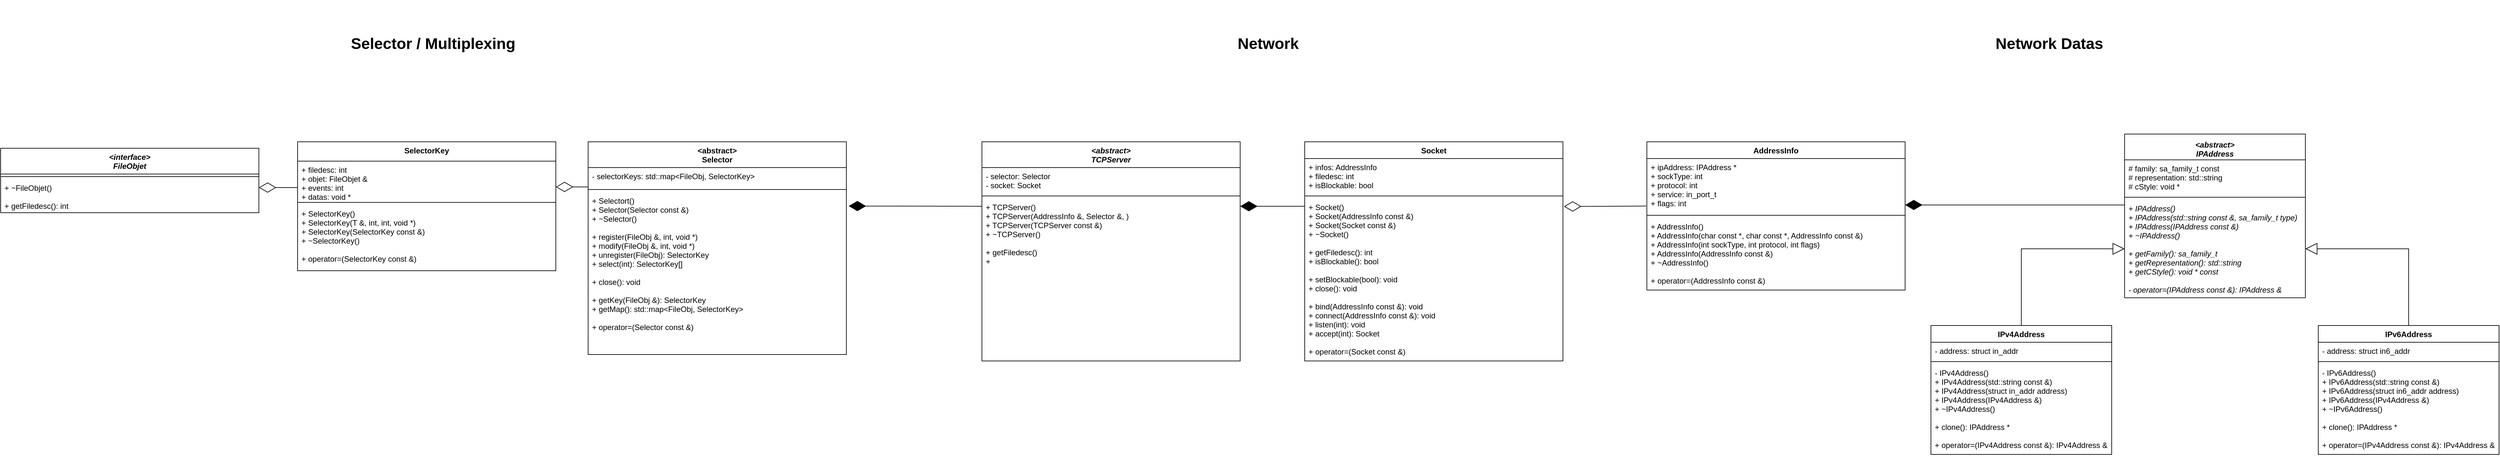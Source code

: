 <mxfile version="16.2.2" type="gitlab">
  <diagram name="Page-1" id="929967ad-93f9-6ef4-fab6-5d389245f69c">
    <mxGraphModel dx="4230" dy="405" grid="1" gridSize="10" guides="1" tooltips="1" connect="1" arrows="1" fold="1" page="1" pageScale="1.5" pageWidth="1169" pageHeight="826" background="none" math="0" shadow="0">
      <root>
        <mxCell id="0" style=";html=1;" />
        <mxCell id="1" style=";html=1;" parent="0" />
        <mxCell id="9g8wFQ5CI78rzDATGCAP-6" value="&lt;abstract&gt;&#xa;IPAddress" style="swimlane;fontStyle=3;align=center;verticalAlign=bottom;childLayout=stackLayout;horizontal=1;startSize=40;horizontalStack=0;resizeParent=1;resizeParentMax=0;resizeLast=0;collapsible=1;marginBottom=0;" parent="1" vertex="1">
          <mxGeometry x="780" y="228" width="280" height="254" as="geometry">
            <mxRectangle x="780" y="240" width="100" height="26" as="alternateBounds" />
          </mxGeometry>
        </mxCell>
        <mxCell id="9g8wFQ5CI78rzDATGCAP-7" value="# family: sa_family_t const&#xa;# representation: std::string&#xa;# cStyle: void *&#xa;" style="text;strokeColor=none;fillColor=none;align=left;verticalAlign=top;spacingLeft=4;spacingRight=4;overflow=hidden;rotatable=0;points=[[0,0.5],[1,0.5]];portConstraint=eastwest;" parent="9g8wFQ5CI78rzDATGCAP-6" vertex="1">
          <mxGeometry y="40" width="280" height="54" as="geometry" />
        </mxCell>
        <mxCell id="9g8wFQ5CI78rzDATGCAP-8" value="" style="line;strokeWidth=1;fillColor=none;align=left;verticalAlign=middle;spacingTop=-1;spacingLeft=3;spacingRight=3;rotatable=0;labelPosition=right;points=[];portConstraint=eastwest;" parent="9g8wFQ5CI78rzDATGCAP-6" vertex="1">
          <mxGeometry y="94" width="280" height="8" as="geometry" />
        </mxCell>
        <mxCell id="9g8wFQ5CI78rzDATGCAP-9" value="+ IPAddress()&#xa;+ IPAddress(std::string const &amp;, sa_family_t type)&#xa;+ IPAddress(IPAddress const &amp;)&#xa;+ ~IPAddress()&#xa;&#xa;+ getFamily(): sa_family_t&#xa;+ getRepresentation(): std::string&#xa;+ getCStyle(): void * const&#xa;&#xa;- operator=(IPAddress const &amp;): IPAddress &amp;" style="text;strokeColor=none;fillColor=none;align=left;verticalAlign=top;spacingLeft=4;spacingRight=4;overflow=hidden;rotatable=0;points=[[0,0.5],[1,0.5]];portConstraint=eastwest;fontStyle=2" parent="9g8wFQ5CI78rzDATGCAP-6" vertex="1">
          <mxGeometry y="102" width="280" height="152" as="geometry" />
        </mxCell>
        <mxCell id="9g8wFQ5CI78rzDATGCAP-27" value="" style="endArrow=block;endSize=16;endFill=0;html=1;rounded=0;exitX=0.5;exitY=0;exitDx=0;exitDy=0;entryX=0;entryY=0.5;entryDx=0;entryDy=0;" parent="1" target="9g8wFQ5CI78rzDATGCAP-9" edge="1">
          <mxGeometry width="160" relative="1" as="geometry">
            <mxPoint x="620" y="525" as="sourcePoint" />
            <mxPoint x="750" y="450" as="targetPoint" />
            <Array as="points">
              <mxPoint x="620" y="419" />
              <mxPoint x="620" y="406" />
            </Array>
          </mxGeometry>
        </mxCell>
        <mxCell id="9g8wFQ5CI78rzDATGCAP-28" value="" style="endArrow=block;endSize=16;endFill=0;html=1;rounded=0;entryX=1;entryY=0.5;entryDx=0;entryDy=0;exitX=0.5;exitY=0;exitDx=0;exitDy=0;" parent="1" target="9g8wFQ5CI78rzDATGCAP-9" edge="1">
          <mxGeometry width="160" relative="1" as="geometry">
            <mxPoint x="1220" y="525" as="sourcePoint" />
            <mxPoint x="1380" y="419" as="targetPoint" />
            <Array as="points">
              <mxPoint x="1220" y="406" />
            </Array>
          </mxGeometry>
        </mxCell>
        <mxCell id="wqd82JeTupFohGKB9hLJ-1" value="AddressInfo" style="swimlane;fontStyle=1;align=center;verticalAlign=top;childLayout=stackLayout;horizontal=1;startSize=26;horizontalStack=0;resizeParent=1;resizeParentMax=0;resizeLast=0;collapsible=1;marginBottom=0;" parent="1" vertex="1">
          <mxGeometry x="40" y="240" width="400" height="230" as="geometry" />
        </mxCell>
        <mxCell id="wqd82JeTupFohGKB9hLJ-2" value="+ ipAddress: IPAddress *&#xa;+ sockType: int&#xa;+ protocol: int&#xa;+ service: in_port_t&#xa;+ flags: int" style="text;strokeColor=none;fillColor=none;align=left;verticalAlign=top;spacingLeft=4;spacingRight=4;overflow=hidden;rotatable=0;points=[[0,0.5],[1,0.5]];portConstraint=eastwest;direction=south;" parent="wqd82JeTupFohGKB9hLJ-1" vertex="1">
          <mxGeometry y="26" width="400" height="84" as="geometry" />
        </mxCell>
        <mxCell id="wqd82JeTupFohGKB9hLJ-3" value="" style="line;strokeWidth=1;fillColor=none;align=left;verticalAlign=middle;spacingTop=-1;spacingLeft=3;spacingRight=3;rotatable=0;labelPosition=right;points=[];portConstraint=eastwest;" parent="wqd82JeTupFohGKB9hLJ-1" vertex="1">
          <mxGeometry y="110" width="400" height="8" as="geometry" />
        </mxCell>
        <mxCell id="wqd82JeTupFohGKB9hLJ-4" value="+ AddressInfo()&#xa;+ AddressInfo(char const *, char const *, AddressInfo const &amp;)&#xa;+ AddressInfo(int sockType, int protocol, int flags)&#xa;+ AddressInfo(AddressInfo const &amp;)&#xa;+ ~AddressInfo()&#xa;&#xa;+ operator=(AddressInfo const &amp;)" style="text;strokeColor=none;fillColor=none;align=left;verticalAlign=top;spacingLeft=4;spacingRight=4;overflow=hidden;rotatable=0;points=[[0,0.5],[1,0.5]];portConstraint=eastwest;fontStyle=0" parent="wqd82JeTupFohGKB9hLJ-1" vertex="1">
          <mxGeometry y="118" width="400" height="112" as="geometry" />
        </mxCell>
        <mxCell id="wqd82JeTupFohGKB9hLJ-8" value="" style="endArrow=diamondThin;endFill=1;endSize=24;html=1;rounded=0;" parent="1" edge="1">
          <mxGeometry width="160" relative="1" as="geometry">
            <mxPoint x="780" y="338" as="sourcePoint" />
            <mxPoint x="440" y="338" as="targetPoint" />
            <Array as="points" />
          </mxGeometry>
        </mxCell>
        <mxCell id="xDVPMbtAb4q54fRRfa8R-3" value="IPv4Address" style="swimlane;fontStyle=1;align=center;verticalAlign=top;childLayout=stackLayout;horizontal=1;startSize=26;horizontalStack=0;resizeParent=1;resizeParentMax=0;resizeLast=0;collapsible=1;marginBottom=0;" parent="1" vertex="1">
          <mxGeometry x="480" y="525" width="280" height="200" as="geometry" />
        </mxCell>
        <mxCell id="xDVPMbtAb4q54fRRfa8R-4" value="- address: struct in_addr" style="text;strokeColor=none;fillColor=none;align=left;verticalAlign=top;spacingLeft=4;spacingRight=4;overflow=hidden;rotatable=0;points=[[0,0.5],[1,0.5]];portConstraint=eastwest;" parent="xDVPMbtAb4q54fRRfa8R-3" vertex="1">
          <mxGeometry y="26" width="280" height="26" as="geometry" />
        </mxCell>
        <mxCell id="xDVPMbtAb4q54fRRfa8R-5" value="" style="line;strokeWidth=1;fillColor=none;align=left;verticalAlign=middle;spacingTop=-1;spacingLeft=3;spacingRight=3;rotatable=0;labelPosition=right;points=[];portConstraint=eastwest;" parent="xDVPMbtAb4q54fRRfa8R-3" vertex="1">
          <mxGeometry y="52" width="280" height="8" as="geometry" />
        </mxCell>
        <mxCell id="xDVPMbtAb4q54fRRfa8R-6" value="- IPv4Address()&#xa;+ IPv4Address(std::string const &amp;)&#xa;+ IPv4Address(struct in_addr address)&#xa;+ IPv4Address(IPv4Address &amp;)&#xa;+ ~IPv4Address()&#xa;&#xa;+ clone(): IPAddress *&#xa;&#xa;+ operator=(IPv4Address const &amp;): IPv4Address &amp;&#xa;" style="text;strokeColor=none;fillColor=none;align=left;verticalAlign=top;spacingLeft=4;spacingRight=4;overflow=hidden;rotatable=0;points=[[0,0.5],[1,0.5]];portConstraint=eastwest;" parent="xDVPMbtAb4q54fRRfa8R-3" vertex="1">
          <mxGeometry y="60" width="280" height="140" as="geometry" />
        </mxCell>
        <mxCell id="xDVPMbtAb4q54fRRfa8R-7" value="IPv6Address" style="swimlane;fontStyle=1;align=center;verticalAlign=top;childLayout=stackLayout;horizontal=1;startSize=26;horizontalStack=0;resizeParent=1;resizeParentMax=0;resizeLast=0;collapsible=1;marginBottom=0;" parent="1" vertex="1">
          <mxGeometry x="1080" y="525" width="280" height="200" as="geometry" />
        </mxCell>
        <mxCell id="xDVPMbtAb4q54fRRfa8R-8" value="- address: struct in6_addr" style="text;strokeColor=none;fillColor=none;align=left;verticalAlign=top;spacingLeft=4;spacingRight=4;overflow=hidden;rotatable=0;points=[[0,0.5],[1,0.5]];portConstraint=eastwest;" parent="xDVPMbtAb4q54fRRfa8R-7" vertex="1">
          <mxGeometry y="26" width="280" height="26" as="geometry" />
        </mxCell>
        <mxCell id="xDVPMbtAb4q54fRRfa8R-9" value="" style="line;strokeWidth=1;fillColor=none;align=left;verticalAlign=middle;spacingTop=-1;spacingLeft=3;spacingRight=3;rotatable=0;labelPosition=right;points=[];portConstraint=eastwest;" parent="xDVPMbtAb4q54fRRfa8R-7" vertex="1">
          <mxGeometry y="52" width="280" height="8" as="geometry" />
        </mxCell>
        <mxCell id="xDVPMbtAb4q54fRRfa8R-10" value="- IPv6Address()&#xa;+ IPv6Address(std::string const &amp;)&#xa;+ IPv6Address(struct in6_addr address)&#xa;+ IPv6Address(IPv4Address &amp;)&#xa;+ ~IPv6Address()&#xa;&#xa;+ clone(): IPAddress *&#xa;&#xa;+ operator=(IPv4Address const &amp;): IPv4Address &amp;&#xa;" style="text;strokeColor=none;fillColor=none;align=left;verticalAlign=top;spacingLeft=4;spacingRight=4;overflow=hidden;rotatable=0;points=[[0,0.5],[1,0.5]];portConstraint=eastwest;" parent="xDVPMbtAb4q54fRRfa8R-7" vertex="1">
          <mxGeometry y="60" width="280" height="140" as="geometry" />
        </mxCell>
        <mxCell id="j3VYzS4IDnfipmHzvKG--1" value="Socket" style="swimlane;fontStyle=1;align=center;verticalAlign=top;childLayout=stackLayout;horizontal=1;startSize=26;horizontalStack=0;resizeParent=1;resizeParentMax=0;resizeLast=0;collapsible=1;marginBottom=0;" parent="1" vertex="1">
          <mxGeometry x="-490" y="240" width="400" height="340" as="geometry" />
        </mxCell>
        <mxCell id="j3VYzS4IDnfipmHzvKG--2" value="+ infos: AddressInfo&#xa;+ filedesc: int&#xa;+ isBlockable: bool&#xa;" style="text;strokeColor=none;fillColor=none;align=left;verticalAlign=top;spacingLeft=4;spacingRight=4;overflow=hidden;rotatable=0;points=[[0,0.5],[1,0.5]];portConstraint=eastwest;direction=south;" parent="j3VYzS4IDnfipmHzvKG--1" vertex="1">
          <mxGeometry y="26" width="400" height="54" as="geometry" />
        </mxCell>
        <mxCell id="j3VYzS4IDnfipmHzvKG--3" value="" style="line;strokeWidth=1;fillColor=none;align=left;verticalAlign=middle;spacingTop=-1;spacingLeft=3;spacingRight=3;rotatable=0;labelPosition=right;points=[];portConstraint=eastwest;" parent="j3VYzS4IDnfipmHzvKG--1" vertex="1">
          <mxGeometry y="80" width="400" height="8" as="geometry" />
        </mxCell>
        <mxCell id="j3VYzS4IDnfipmHzvKG--4" value="+ Socket()&#xa;+ Socket(AddressInfo const &amp;)&#xa;+ Socket(Socket const &amp;)&#xa;+ ~Socket()&#xa;&#xa;+ getFiledesc(): int&#xa;+ isBlockable(): bool&#xa;&#xa;+ setBlockable(bool): void&#xa;+ close(): void&#xa;&#xa;+ bind(AddressInfo const &amp;): void&#xa;+ connect(AddressInfo const &amp;): void&#xa;+ listen(int): void&#xa;+ accept(int): Socket&#xa;&#xa;+ operator=(Socket const &amp;)&#xa;&#xa;" style="text;strokeColor=none;fillColor=none;align=left;verticalAlign=top;spacingLeft=4;spacingRight=4;overflow=hidden;rotatable=0;points=[[0,0.5],[1,0.5]];portConstraint=eastwest;fontStyle=0" parent="j3VYzS4IDnfipmHzvKG--1" vertex="1">
          <mxGeometry y="88" width="400" height="252" as="geometry" />
        </mxCell>
        <mxCell id="j3VYzS4IDnfipmHzvKG--18" value="Network Datas" style="text;align=center;fontStyle=1;verticalAlign=middle;spacingLeft=3;spacingRight=3;strokeColor=none;rotatable=0;points=[[0,0.5],[1,0.5]];portConstraint=eastwest;fontSize=24;" parent="1" vertex="1">
          <mxGeometry x="310" y="20" width="707" height="130" as="geometry" />
        </mxCell>
        <mxCell id="j3VYzS4IDnfipmHzvKG--19" value="Network " style="text;align=center;fontStyle=1;verticalAlign=middle;spacingLeft=3;spacingRight=3;strokeColor=none;rotatable=0;points=[[0,0.5],[1,0.5]];portConstraint=eastwest;fontSize=24;" parent="1" vertex="1">
          <mxGeometry x="-900" y="20" width="707" height="130" as="geometry" />
        </mxCell>
        <mxCell id="j3VYzS4IDnfipmHzvKG--20" value="&lt;abstract&gt;&#xa;Selector" style="swimlane;fontStyle=1;align=center;verticalAlign=top;childLayout=stackLayout;horizontal=1;startSize=40;horizontalStack=0;resizeParent=1;resizeParentMax=0;resizeLast=0;collapsible=1;marginBottom=0;" parent="1" vertex="1">
          <mxGeometry x="-1600" y="240" width="400" height="330" as="geometry" />
        </mxCell>
        <mxCell id="j3VYzS4IDnfipmHzvKG--21" value="- selectorKeys: std::map&lt;FileObj, SelectorKey&gt;" style="text;strokeColor=none;fillColor=none;align=left;verticalAlign=top;spacingLeft=4;spacingRight=4;overflow=hidden;rotatable=0;points=[[0,0.5],[1,0.5]];portConstraint=eastwest;direction=south;" parent="j3VYzS4IDnfipmHzvKG--20" vertex="1">
          <mxGeometry y="40" width="400" height="30" as="geometry" />
        </mxCell>
        <mxCell id="j3VYzS4IDnfipmHzvKG--22" value="" style="line;strokeWidth=1;fillColor=none;align=left;verticalAlign=middle;spacingTop=-1;spacingLeft=3;spacingRight=3;rotatable=0;labelPosition=right;points=[];portConstraint=eastwest;" parent="j3VYzS4IDnfipmHzvKG--20" vertex="1">
          <mxGeometry y="70" width="400" height="8" as="geometry" />
        </mxCell>
        <mxCell id="j3VYzS4IDnfipmHzvKG--23" value="+ Selectort()&#xa;+ Selector(Selector const &amp;)&#xa;+ ~Selector()&#xa;&#xa;+ register(FileObj &amp;, int, void *)&#xa;+ modify(FileObj &amp;, int, void *)&#xa;+ unregister(FileObj): SelectorKey&#xa;+ select(int): SelectorKey[]&#xa;&#xa;+ close(): void&#xa;&#xa;+ getKey(FileObj &amp;): SelectorKey&#xa;+ getMap(): std::map&lt;FileObj, SelectorKey&gt;&#xa;&#xa;+ operator=(Selector const &amp;)" style="text;strokeColor=none;fillColor=none;align=left;verticalAlign=top;spacingLeft=4;spacingRight=4;overflow=hidden;rotatable=0;points=[[0,0.5],[1,0.5]];portConstraint=eastwest;fontStyle=0" parent="j3VYzS4IDnfipmHzvKG--20" vertex="1">
          <mxGeometry y="78" width="400" height="252" as="geometry" />
        </mxCell>
        <mxCell id="j3VYzS4IDnfipmHzvKG--26" value="SelectorKey" style="swimlane;fontStyle=1;align=center;verticalAlign=top;childLayout=stackLayout;horizontal=1;startSize=30;horizontalStack=0;resizeParent=1;resizeParentMax=0;resizeLast=0;collapsible=1;marginBottom=0;" parent="1" vertex="1">
          <mxGeometry x="-2050" y="240" width="400" height="200" as="geometry" />
        </mxCell>
        <mxCell id="j3VYzS4IDnfipmHzvKG--27" value="+ filedesc: int&#xa;+ objet: FileObjet &amp;&#xa;+ events: int&#xa;+ datas: void *&#xa;" style="text;strokeColor=none;fillColor=none;align=left;verticalAlign=top;spacingLeft=4;spacingRight=4;overflow=hidden;rotatable=0;points=[[0,0.5],[1,0.5]];portConstraint=eastwest;direction=south;" parent="j3VYzS4IDnfipmHzvKG--26" vertex="1">
          <mxGeometry y="30" width="400" height="60" as="geometry" />
        </mxCell>
        <mxCell id="j3VYzS4IDnfipmHzvKG--28" value="" style="line;strokeWidth=1;fillColor=none;align=left;verticalAlign=middle;spacingTop=-1;spacingLeft=3;spacingRight=3;rotatable=0;labelPosition=right;points=[];portConstraint=eastwest;" parent="j3VYzS4IDnfipmHzvKG--26" vertex="1">
          <mxGeometry y="90" width="400" height="8" as="geometry" />
        </mxCell>
        <mxCell id="j3VYzS4IDnfipmHzvKG--29" value="+ SelectorKey()&#xa;+ SelectorKey(T &amp;, int, int, void *)&#xa;+ SelectorKey(SelectorKey const &amp;)&#xa;+ ~SelectorKey()&#xa;&#xa;+ operator=(SelectorKey const &amp;)" style="text;strokeColor=none;fillColor=none;align=left;verticalAlign=top;spacingLeft=4;spacingRight=4;overflow=hidden;rotatable=0;points=[[0,0.5],[1,0.5]];portConstraint=eastwest;fontStyle=0" parent="j3VYzS4IDnfipmHzvKG--26" vertex="1">
          <mxGeometry y="98" width="400" height="102" as="geometry" />
        </mxCell>
        <mxCell id="XqV6AA5ABK0mT-hbMeVy-1" value="&lt;interface&gt;&#xa;FileObjet" style="swimlane;fontStyle=3;align=center;verticalAlign=top;childLayout=stackLayout;horizontal=1;startSize=40;horizontalStack=0;resizeParent=1;resizeParentMax=0;resizeLast=0;collapsible=1;marginBottom=0;" vertex="1" parent="1">
          <mxGeometry x="-2510" y="250" width="400" height="100" as="geometry" />
        </mxCell>
        <mxCell id="XqV6AA5ABK0mT-hbMeVy-3" value="" style="line;strokeWidth=1;fillColor=none;align=left;verticalAlign=middle;spacingTop=-1;spacingLeft=3;spacingRight=3;rotatable=0;labelPosition=right;points=[];portConstraint=eastwest;" vertex="1" parent="XqV6AA5ABK0mT-hbMeVy-1">
          <mxGeometry y="40" width="400" height="8" as="geometry" />
        </mxCell>
        <mxCell id="XqV6AA5ABK0mT-hbMeVy-4" value="+ ~FileObjet()&#xa;&#xa;+ getFiledesc(): int" style="text;strokeColor=none;fillColor=none;align=left;verticalAlign=top;spacingLeft=4;spacingRight=4;overflow=hidden;rotatable=0;points=[[0,0.5],[1,0.5]];portConstraint=eastwest;fontStyle=0" vertex="1" parent="XqV6AA5ABK0mT-hbMeVy-1">
          <mxGeometry y="48" width="400" height="52" as="geometry" />
        </mxCell>
        <mxCell id="XqV6AA5ABK0mT-hbMeVy-9" value="" style="endArrow=diamondThin;endFill=0;endSize=24;html=1;rounded=0;entryX=1.004;entryY=0.049;entryDx=0;entryDy=0;entryPerimeter=0;exitX=0.877;exitY=1.003;exitDx=0;exitDy=0;exitPerimeter=0;" edge="1" parent="1" source="wqd82JeTupFohGKB9hLJ-2" target="j3VYzS4IDnfipmHzvKG--4">
          <mxGeometry width="160" relative="1" as="geometry">
            <mxPoint x="-80" y="330" as="sourcePoint" />
            <mxPoint x="30" y="330" as="targetPoint" />
            <Array as="points" />
          </mxGeometry>
        </mxCell>
        <mxCell id="XqV6AA5ABK0mT-hbMeVy-11" value="" style="endArrow=diamondThin;endFill=0;endSize=24;html=1;rounded=0;" edge="1" parent="1">
          <mxGeometry width="160" relative="1" as="geometry">
            <mxPoint x="-2050" y="311" as="sourcePoint" />
            <mxPoint x="-2110" y="311" as="targetPoint" />
            <Array as="points" />
          </mxGeometry>
        </mxCell>
        <mxCell id="XqV6AA5ABK0mT-hbMeVy-13" value="" style="endArrow=diamondThin;endFill=0;endSize=24;html=1;rounded=0;" edge="1" parent="1">
          <mxGeometry width="160" relative="1" as="geometry">
            <mxPoint x="-1600.0" y="310" as="sourcePoint" />
            <mxPoint x="-1650" y="310" as="targetPoint" />
            <Array as="points" />
          </mxGeometry>
        </mxCell>
        <mxCell id="XqV6AA5ABK0mT-hbMeVy-14" value="Selector / Multiplexing" style="text;align=center;fontStyle=1;verticalAlign=middle;spacingLeft=3;spacingRight=3;strokeColor=none;rotatable=0;points=[[0,0.5],[1,0.5]];portConstraint=eastwest;fontSize=24;" vertex="1" parent="1">
          <mxGeometry x="-2193.5" y="20" width="707" height="130" as="geometry" />
        </mxCell>
        <mxCell id="XqV6AA5ABK0mT-hbMeVy-15" value="&lt;abstract&gt;&#xa;TCPServer" style="swimlane;fontStyle=3;align=center;verticalAlign=top;childLayout=stackLayout;horizontal=1;startSize=40;horizontalStack=0;resizeParent=1;resizeParentMax=0;resizeLast=0;collapsible=1;marginBottom=0;" vertex="1" parent="1">
          <mxGeometry x="-990" y="240" width="400" height="340" as="geometry" />
        </mxCell>
        <mxCell id="XqV6AA5ABK0mT-hbMeVy-16" value="- selector: Selector&#xa;- socket: Socket" style="text;strokeColor=none;fillColor=none;align=left;verticalAlign=top;spacingLeft=4;spacingRight=4;overflow=hidden;rotatable=0;points=[[0,0.5],[1,0.5]];portConstraint=eastwest;direction=south;" vertex="1" parent="XqV6AA5ABK0mT-hbMeVy-15">
          <mxGeometry y="40" width="400" height="40" as="geometry" />
        </mxCell>
        <mxCell id="XqV6AA5ABK0mT-hbMeVy-17" value="" style="line;strokeWidth=1;fillColor=none;align=left;verticalAlign=middle;spacingTop=-1;spacingLeft=3;spacingRight=3;rotatable=0;labelPosition=right;points=[];portConstraint=eastwest;" vertex="1" parent="XqV6AA5ABK0mT-hbMeVy-15">
          <mxGeometry y="80" width="400" height="8" as="geometry" />
        </mxCell>
        <mxCell id="XqV6AA5ABK0mT-hbMeVy-22" value="" style="endArrow=diamondThin;endFill=1;endSize=24;html=1;rounded=0;" edge="1" parent="XqV6AA5ABK0mT-hbMeVy-15">
          <mxGeometry width="160" relative="1" as="geometry">
            <mxPoint x="500" y="100" as="sourcePoint" />
            <mxPoint x="400" y="100" as="targetPoint" />
            <Array as="points" />
          </mxGeometry>
        </mxCell>
        <mxCell id="XqV6AA5ABK0mT-hbMeVy-18" value="+ TCPServer()&#xa;+ TCPServer(AddressInfo &amp;, Selector &amp;, )&#xa;+ TCPServer(TCPServer const &amp;)&#xa;+ ~TCPServer()&#xa;&#xa;+ getFiledesc()&#xa;+" style="text;strokeColor=none;fillColor=none;align=left;verticalAlign=top;spacingLeft=4;spacingRight=4;overflow=hidden;rotatable=0;points=[[0,0.5],[1,0.5]];portConstraint=eastwest;fontStyle=0" vertex="1" parent="XqV6AA5ABK0mT-hbMeVy-15">
          <mxGeometry y="88" width="400" height="252" as="geometry" />
        </mxCell>
        <mxCell id="XqV6AA5ABK0mT-hbMeVy-24" value="" style="endArrow=diamondThin;endFill=1;endSize=24;html=1;rounded=0;entryX=1.009;entryY=0.086;entryDx=0;entryDy=0;entryPerimeter=0;" edge="1" parent="1" target="j3VYzS4IDnfipmHzvKG--23">
          <mxGeometry width="160" relative="1" as="geometry">
            <mxPoint x="-990" y="340" as="sourcePoint" />
            <mxPoint x="-1090" y="340" as="targetPoint" />
            <Array as="points" />
          </mxGeometry>
        </mxCell>
      </root>
    </mxGraphModel>
  </diagram>
</mxfile>
